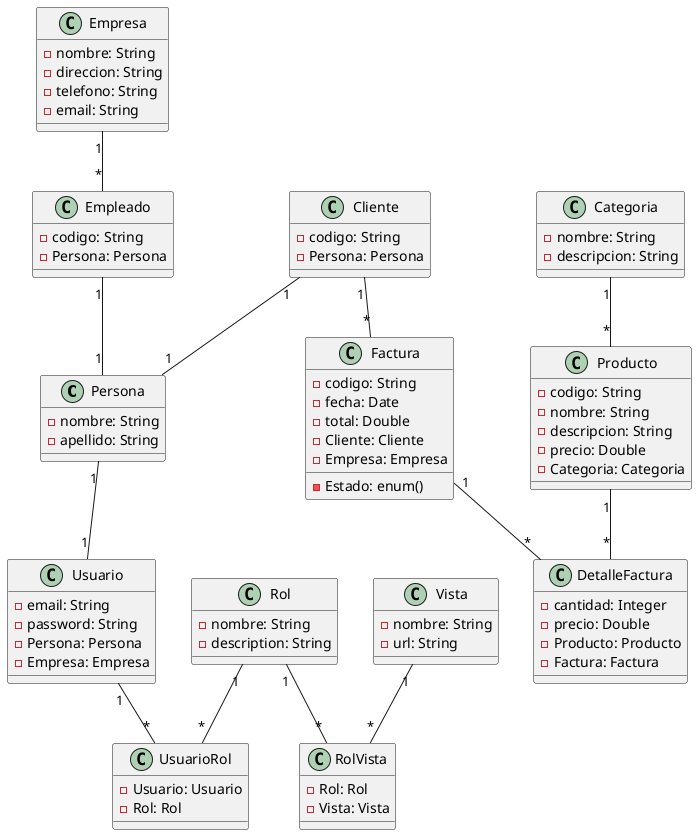@startuml

    ' Autenticación y acceso al sistema
    class Persona{
        -nombre: String
        -apellido: String
    }

    class Usuario{
        -email: String
        -password: String
        -Persona: Persona
        -Empresa: Empresa
    }

    class Rol{
        -nombre: String
        -description: String
    }

    class UsuarioRol{
        -Usuario: Usuario
        -Rol: Rol
    }

    class Vista{
        -nombre: String
        -url: String
    }

    class RolVista{
        -Rol: Rol
        -Vista: Vista
    }


    ' Core Bussinness
    ' Pendiente controlar los permisos de empresa por usuario y rol
    class Empresa{
        -nombre: String
        -direccion: String
        -telefono: String
        -email: String
    }

    class Empleado{
        -codigo: String
        -Persona: Persona
    }

    class Cliente{
        -codigo: String
        -Persona: Persona
    }

    'enum(Pendiente, Pagada, Anulada, Enviada, Entregada, Rechazada)
    class Factura{
        -codigo: String
        -fecha: Date
        -total: Double
        -Cliente: Cliente
        -Empresa: Empresa
        -Estado: enum()
    }

    class Categoria{
        -nombre: String
        -descripcion: String
    }

    class Producto{
        -codigo: String
        -nombre: String
        -descripcion: String
        -precio: Double
        -Categoria: Categoria
    }

    class DetalleFactura{
        -cantidad: Integer
        -precio: Double
        -Producto: Producto
        -Factura: Factura
    }

    ' Relaciones
    Persona "1" -- "1" Usuario
    Usuario "1" -- "*" UsuarioRol
    Rol "1" -- "*" UsuarioRol
    Rol "1" -- "*" RolVista
    Vista "1" -- "*" RolVista

    Empresa "1" -- "*" Empleado
    Empleado "1" -- "1" Persona
    Cliente "1" -- "1" Persona
    Cliente "1" -- "*" Factura

    Categoria "1" -- "*" Producto
    Factura "1" -- "*" DetalleFactura
    Producto "1" -- "*" DetalleFactura 

@endtuml